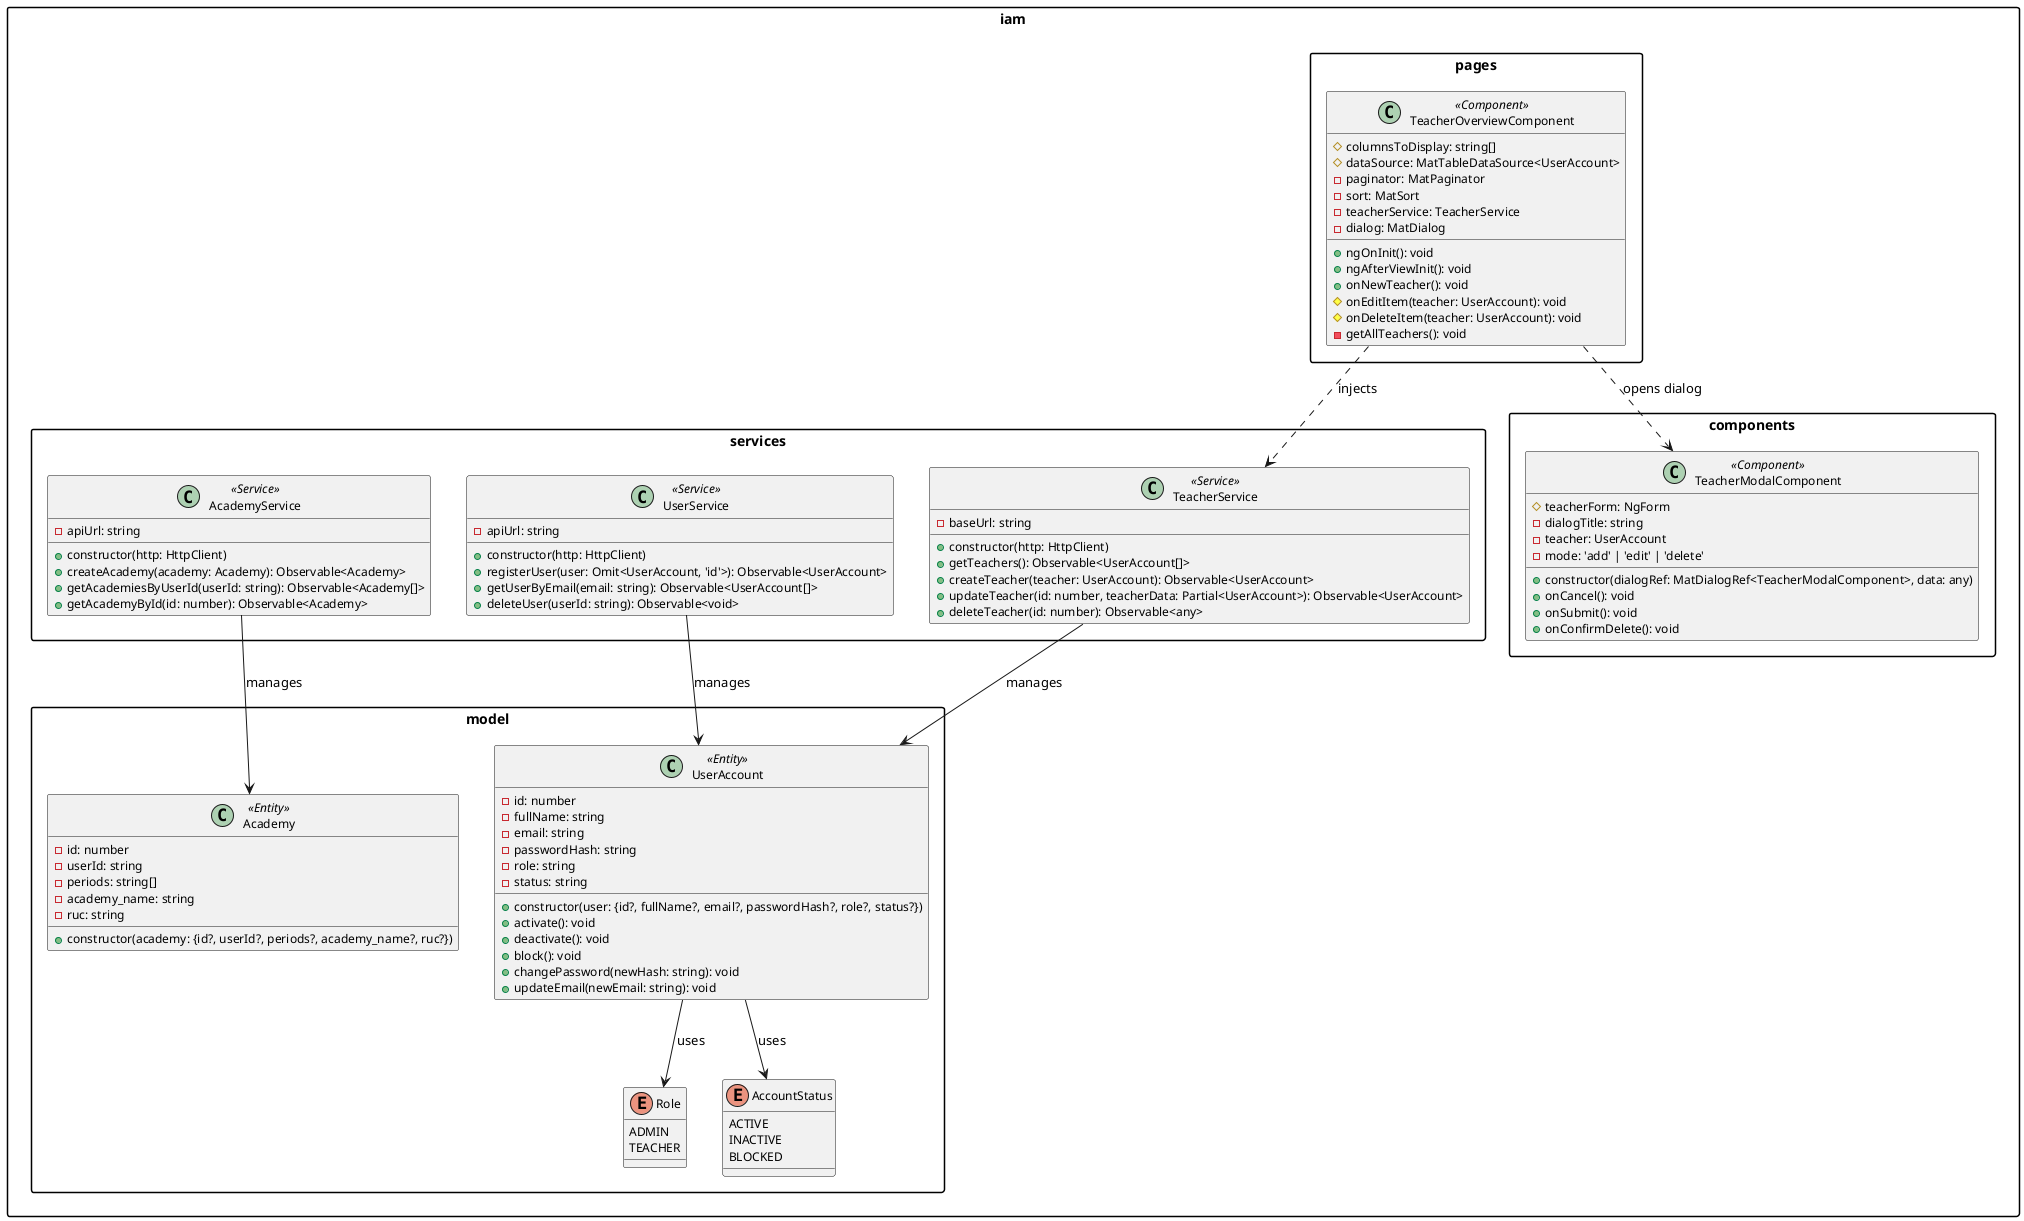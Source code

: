 @startuml IAM Context Class Diagram

skinparam classFontSize 14
skinparam classFontName Arial
skinparam classAttributeFontSize 12
skinparam classAttributeFontName Arial
skinparam packageStyle rectangle

package "iam" {
  package "model" {
    enum Role {
      ADMIN
      TEACHER
    }

    enum AccountStatus {
      ACTIVE
      INACTIVE
      BLOCKED
    }

    class UserAccount <<Entity>> {
      -id: number
      -fullName: string
      -email: string
      -passwordHash: string
      -role: string
      -status: string
      +constructor(user: {id?, fullName?, email?, passwordHash?, role?, status?})
      +activate(): void
      +deactivate(): void
      +block(): void
      +changePassword(newHash: string): void
      +updateEmail(newEmail: string): void
    }

    class Academy <<Entity>> {
      -id: number
      -userId: string
      -periods: string[]
      -academy_name: string
      -ruc: string
      +constructor(academy: {id?, userId?, periods?, academy_name?, ruc?})
    }
  }

  package "services" {
    class TeacherService <<Service>> {
      -baseUrl: string
      +constructor(http: HttpClient)
      +getTeachers(): Observable<UserAccount[]>
      +createTeacher(teacher: UserAccount): Observable<UserAccount>
      +updateTeacher(id: number, teacherData: Partial<UserAccount>): Observable<UserAccount>
      +deleteTeacher(id: number): Observable<any>
    }

    class AcademyService <<Service>> {
      -apiUrl: string
      +constructor(http: HttpClient)
      +createAcademy(academy: Academy): Observable<Academy>
      +getAcademiesByUserId(userId: string): Observable<Academy[]>
      +getAcademyById(id: number): Observable<Academy>
    }

    class UserService <<Service>> {
      -apiUrl: string
      +constructor(http: HttpClient)
      +registerUser(user: Omit<UserAccount, 'id'>): Observable<UserAccount>
      +getUserByEmail(email: string): Observable<UserAccount[]>
      +deleteUser(userId: string): Observable<void>
    }
  }

  package "components" {
    class TeacherModalComponent <<Component>> {
      #teacherForm: NgForm
      -dialogTitle: string
      -teacher: UserAccount
      -mode: 'add' | 'edit' | 'delete'
      +constructor(dialogRef: MatDialogRef<TeacherModalComponent>, data: any)
      +onCancel(): void
      +onSubmit(): void
      +onConfirmDelete(): void
    }
  }

  package "pages" {
    class TeacherOverviewComponent <<Component>> {
      #columnsToDisplay: string[]
      #dataSource: MatTableDataSource<UserAccount>
      -paginator: MatPaginator
      -sort: MatSort
      -teacherService: TeacherService
      -dialog: MatDialog
      +ngOnInit(): void
      +ngAfterViewInit(): void
      +onNewTeacher(): void
      #onEditItem(teacher: UserAccount): void
      #onDeleteItem(teacher: UserAccount): void
      -getAllTeachers(): void
    }
  }
}

' Relaciones ajustadas
iam.services.TeacherService --> iam.model.UserAccount: "manages"
iam.services.UserService --> iam.model.UserAccount: "manages"
iam.services.AcademyService --> iam.model.Academy: "manages"

iam.model.UserAccount --> iam.model.Role: "uses"
iam.model.UserAccount --> iam.model.AccountStatus: "uses"

iam.pages.TeacherOverviewComponent ..> iam.components.TeacherModalComponent: "opens dialog"
iam.pages.TeacherOverviewComponent ..> iam.services.TeacherService: "injects"

@enduml
